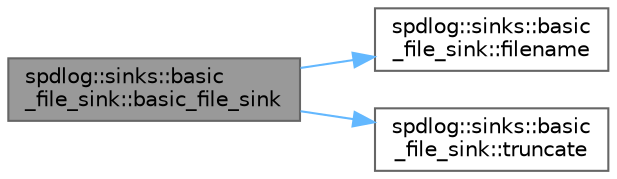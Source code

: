 digraph "spdlog::sinks::basic_file_sink::basic_file_sink"
{
 // LATEX_PDF_SIZE
  bgcolor="transparent";
  edge [fontname=Helvetica,fontsize=10,labelfontname=Helvetica,labelfontsize=10];
  node [fontname=Helvetica,fontsize=10,shape=box,height=0.2,width=0.4];
  rankdir="LR";
  Node1 [id="Node000001",label="spdlog::sinks::basic\l_file_sink::basic_file_sink",height=0.2,width=0.4,color="gray40", fillcolor="grey60", style="filled", fontcolor="black",tooltip=" "];
  Node1 -> Node2 [id="edge1_Node000001_Node000002",color="steelblue1",style="solid",tooltip=" "];
  Node2 [id="Node000002",label="spdlog::sinks::basic\l_file_sink::filename",height=0.2,width=0.4,color="grey40", fillcolor="white", style="filled",URL="$classspdlog_1_1sinks_1_1basic__file__sink.html#a96a62063ecc1813d38a0a8367d1ee710",tooltip=" "];
  Node1 -> Node3 [id="edge2_Node000001_Node000003",color="steelblue1",style="solid",tooltip=" "];
  Node3 [id="Node000003",label="spdlog::sinks::basic\l_file_sink::truncate",height=0.2,width=0.4,color="grey40", fillcolor="white", style="filled",URL="$classspdlog_1_1sinks_1_1basic__file__sink.html#a319f1b8218500ce4f5be0abb82b123e4",tooltip=" "];
}
